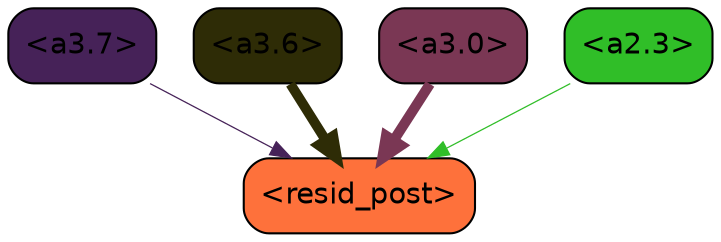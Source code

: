 strict digraph "" {
	graph [bgcolor=transparent,
		layout=dot,
		overlap=false,
		splines=true
	];
	"<a3.7>"	[color=black,
		fillcolor="#462258",
		fontname=Helvetica,
		shape=box,
		style="filled, rounded"];
	"<resid_post>"	[color=black,
		fillcolor="#fe713b",
		fontname=Helvetica,
		shape=box,
		style="filled, rounded"];
	"<a3.7>" -> "<resid_post>"	[color="#462258",
		penwidth=0.6];
	"<a3.6>"	[color=black,
		fillcolor="#2e2c06",
		fontname=Helvetica,
		shape=box,
		style="filled, rounded"];
	"<a3.6>" -> "<resid_post>"	[color="#2e2c06",
		penwidth=4.746312499046326];
	"<a3.0>"	[color=black,
		fillcolor="#7a3754",
		fontname=Helvetica,
		shape=box,
		style="filled, rounded"];
	"<a3.0>" -> "<resid_post>"	[color="#7a3754",
		penwidth=4.896343111991882];
	"<a2.3>"	[color=black,
		fillcolor="#30be28",
		fontname=Helvetica,
		shape=box,
		style="filled, rounded"];
	"<a2.3>" -> "<resid_post>"	[color="#30be28",
		penwidth=0.6];
}
